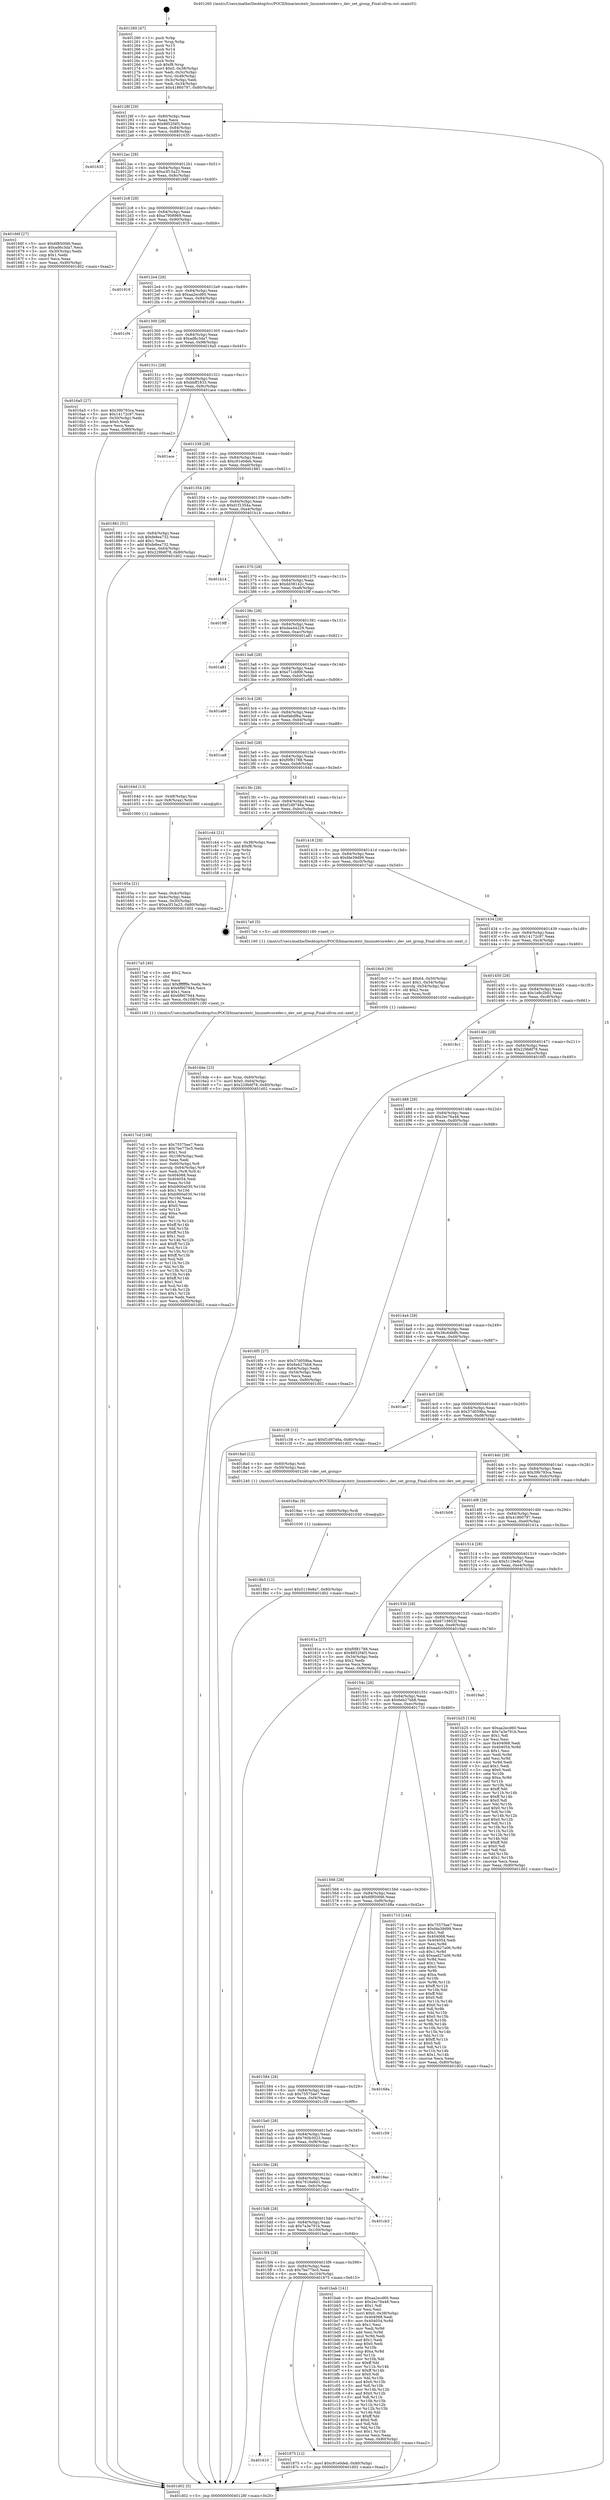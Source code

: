 digraph "0x401260" {
  label = "0x401260 (/mnt/c/Users/mathe/Desktop/tcc/POCII/binaries/extr_linuxnetcoredev.c_dev_set_group_Final-ollvm.out::main(0))"
  labelloc = "t"
  node[shape=record]

  Entry [label="",width=0.3,height=0.3,shape=circle,fillcolor=black,style=filled]
  "0x40128f" [label="{
     0x40128f [29]\l
     | [instrs]\l
     &nbsp;&nbsp;0x40128f \<+3\>: mov -0x80(%rbp),%eax\l
     &nbsp;&nbsp;0x401292 \<+2\>: mov %eax,%ecx\l
     &nbsp;&nbsp;0x401294 \<+6\>: sub $0x8852f4f3,%ecx\l
     &nbsp;&nbsp;0x40129a \<+6\>: mov %eax,-0x84(%rbp)\l
     &nbsp;&nbsp;0x4012a0 \<+6\>: mov %ecx,-0x88(%rbp)\l
     &nbsp;&nbsp;0x4012a6 \<+6\>: je 0000000000401635 \<main+0x3d5\>\l
  }"]
  "0x401635" [label="{
     0x401635\l
  }", style=dashed]
  "0x4012ac" [label="{
     0x4012ac [28]\l
     | [instrs]\l
     &nbsp;&nbsp;0x4012ac \<+5\>: jmp 00000000004012b1 \<main+0x51\>\l
     &nbsp;&nbsp;0x4012b1 \<+6\>: mov -0x84(%rbp),%eax\l
     &nbsp;&nbsp;0x4012b7 \<+5\>: sub $0xa3f15a23,%eax\l
     &nbsp;&nbsp;0x4012bc \<+6\>: mov %eax,-0x8c(%rbp)\l
     &nbsp;&nbsp;0x4012c2 \<+6\>: je 000000000040166f \<main+0x40f\>\l
  }"]
  Exit [label="",width=0.3,height=0.3,shape=circle,fillcolor=black,style=filled,peripheries=2]
  "0x40166f" [label="{
     0x40166f [27]\l
     | [instrs]\l
     &nbsp;&nbsp;0x40166f \<+5\>: mov $0x6f850f46,%eax\l
     &nbsp;&nbsp;0x401674 \<+5\>: mov $0xad6c3da7,%ecx\l
     &nbsp;&nbsp;0x401679 \<+3\>: mov -0x30(%rbp),%edx\l
     &nbsp;&nbsp;0x40167c \<+3\>: cmp $0x1,%edx\l
     &nbsp;&nbsp;0x40167f \<+3\>: cmovl %ecx,%eax\l
     &nbsp;&nbsp;0x401682 \<+3\>: mov %eax,-0x80(%rbp)\l
     &nbsp;&nbsp;0x401685 \<+5\>: jmp 0000000000401d02 \<main+0xaa2\>\l
  }"]
  "0x4012c8" [label="{
     0x4012c8 [28]\l
     | [instrs]\l
     &nbsp;&nbsp;0x4012c8 \<+5\>: jmp 00000000004012cd \<main+0x6d\>\l
     &nbsp;&nbsp;0x4012cd \<+6\>: mov -0x84(%rbp),%eax\l
     &nbsp;&nbsp;0x4012d3 \<+5\>: sub $0xa7908969,%eax\l
     &nbsp;&nbsp;0x4012d8 \<+6\>: mov %eax,-0x90(%rbp)\l
     &nbsp;&nbsp;0x4012de \<+6\>: je 0000000000401919 \<main+0x6b9\>\l
  }"]
  "0x4018b5" [label="{
     0x4018b5 [12]\l
     | [instrs]\l
     &nbsp;&nbsp;0x4018b5 \<+7\>: movl $0x5119e8a7,-0x80(%rbp)\l
     &nbsp;&nbsp;0x4018bc \<+5\>: jmp 0000000000401d02 \<main+0xaa2\>\l
  }"]
  "0x401919" [label="{
     0x401919\l
  }", style=dashed]
  "0x4012e4" [label="{
     0x4012e4 [28]\l
     | [instrs]\l
     &nbsp;&nbsp;0x4012e4 \<+5\>: jmp 00000000004012e9 \<main+0x89\>\l
     &nbsp;&nbsp;0x4012e9 \<+6\>: mov -0x84(%rbp),%eax\l
     &nbsp;&nbsp;0x4012ef \<+5\>: sub $0xaa2ecd60,%eax\l
     &nbsp;&nbsp;0x4012f4 \<+6\>: mov %eax,-0x94(%rbp)\l
     &nbsp;&nbsp;0x4012fa \<+6\>: je 0000000000401cf4 \<main+0xa94\>\l
  }"]
  "0x4018ac" [label="{
     0x4018ac [9]\l
     | [instrs]\l
     &nbsp;&nbsp;0x4018ac \<+4\>: mov -0x60(%rbp),%rdi\l
     &nbsp;&nbsp;0x4018b0 \<+5\>: call 0000000000401030 \<free@plt\>\l
     | [calls]\l
     &nbsp;&nbsp;0x401030 \{1\} (unknown)\l
  }"]
  "0x401cf4" [label="{
     0x401cf4\l
  }", style=dashed]
  "0x401300" [label="{
     0x401300 [28]\l
     | [instrs]\l
     &nbsp;&nbsp;0x401300 \<+5\>: jmp 0000000000401305 \<main+0xa5\>\l
     &nbsp;&nbsp;0x401305 \<+6\>: mov -0x84(%rbp),%eax\l
     &nbsp;&nbsp;0x40130b \<+5\>: sub $0xad6c3da7,%eax\l
     &nbsp;&nbsp;0x401310 \<+6\>: mov %eax,-0x98(%rbp)\l
     &nbsp;&nbsp;0x401316 \<+6\>: je 00000000004016a5 \<main+0x445\>\l
  }"]
  "0x401610" [label="{
     0x401610\l
  }", style=dashed]
  "0x4016a5" [label="{
     0x4016a5 [27]\l
     | [instrs]\l
     &nbsp;&nbsp;0x4016a5 \<+5\>: mov $0x39b793ca,%eax\l
     &nbsp;&nbsp;0x4016aa \<+5\>: mov $0x14172c97,%ecx\l
     &nbsp;&nbsp;0x4016af \<+3\>: mov -0x30(%rbp),%edx\l
     &nbsp;&nbsp;0x4016b2 \<+3\>: cmp $0x0,%edx\l
     &nbsp;&nbsp;0x4016b5 \<+3\>: cmove %ecx,%eax\l
     &nbsp;&nbsp;0x4016b8 \<+3\>: mov %eax,-0x80(%rbp)\l
     &nbsp;&nbsp;0x4016bb \<+5\>: jmp 0000000000401d02 \<main+0xaa2\>\l
  }"]
  "0x40131c" [label="{
     0x40131c [28]\l
     | [instrs]\l
     &nbsp;&nbsp;0x40131c \<+5\>: jmp 0000000000401321 \<main+0xc1\>\l
     &nbsp;&nbsp;0x401321 \<+6\>: mov -0x84(%rbp),%eax\l
     &nbsp;&nbsp;0x401327 \<+5\>: sub $0xbbff1833,%eax\l
     &nbsp;&nbsp;0x40132c \<+6\>: mov %eax,-0x9c(%rbp)\l
     &nbsp;&nbsp;0x401332 \<+6\>: je 0000000000401ace \<main+0x86e\>\l
  }"]
  "0x401875" [label="{
     0x401875 [12]\l
     | [instrs]\l
     &nbsp;&nbsp;0x401875 \<+7\>: movl $0xc91e0deb,-0x80(%rbp)\l
     &nbsp;&nbsp;0x40187c \<+5\>: jmp 0000000000401d02 \<main+0xaa2\>\l
  }"]
  "0x401ace" [label="{
     0x401ace\l
  }", style=dashed]
  "0x401338" [label="{
     0x401338 [28]\l
     | [instrs]\l
     &nbsp;&nbsp;0x401338 \<+5\>: jmp 000000000040133d \<main+0xdd\>\l
     &nbsp;&nbsp;0x40133d \<+6\>: mov -0x84(%rbp),%eax\l
     &nbsp;&nbsp;0x401343 \<+5\>: sub $0xc91e0deb,%eax\l
     &nbsp;&nbsp;0x401348 \<+6\>: mov %eax,-0xa0(%rbp)\l
     &nbsp;&nbsp;0x40134e \<+6\>: je 0000000000401881 \<main+0x621\>\l
  }"]
  "0x4015f4" [label="{
     0x4015f4 [28]\l
     | [instrs]\l
     &nbsp;&nbsp;0x4015f4 \<+5\>: jmp 00000000004015f9 \<main+0x399\>\l
     &nbsp;&nbsp;0x4015f9 \<+6\>: mov -0x84(%rbp),%eax\l
     &nbsp;&nbsp;0x4015ff \<+5\>: sub $0x7be77bc5,%eax\l
     &nbsp;&nbsp;0x401604 \<+6\>: mov %eax,-0x104(%rbp)\l
     &nbsp;&nbsp;0x40160a \<+6\>: je 0000000000401875 \<main+0x615\>\l
  }"]
  "0x401881" [label="{
     0x401881 [31]\l
     | [instrs]\l
     &nbsp;&nbsp;0x401881 \<+3\>: mov -0x64(%rbp),%eax\l
     &nbsp;&nbsp;0x401884 \<+5\>: sub $0xfe8ea732,%eax\l
     &nbsp;&nbsp;0x401889 \<+3\>: add $0x1,%eax\l
     &nbsp;&nbsp;0x40188c \<+5\>: add $0xfe8ea732,%eax\l
     &nbsp;&nbsp;0x401891 \<+3\>: mov %eax,-0x64(%rbp)\l
     &nbsp;&nbsp;0x401894 \<+7\>: movl $0x229b6f78,-0x80(%rbp)\l
     &nbsp;&nbsp;0x40189b \<+5\>: jmp 0000000000401d02 \<main+0xaa2\>\l
  }"]
  "0x401354" [label="{
     0x401354 [28]\l
     | [instrs]\l
     &nbsp;&nbsp;0x401354 \<+5\>: jmp 0000000000401359 \<main+0xf9\>\l
     &nbsp;&nbsp;0x401359 \<+6\>: mov -0x84(%rbp),%eax\l
     &nbsp;&nbsp;0x40135f \<+5\>: sub $0xd1f1354a,%eax\l
     &nbsp;&nbsp;0x401364 \<+6\>: mov %eax,-0xa4(%rbp)\l
     &nbsp;&nbsp;0x40136a \<+6\>: je 0000000000401b14 \<main+0x8b4\>\l
  }"]
  "0x401bab" [label="{
     0x401bab [141]\l
     | [instrs]\l
     &nbsp;&nbsp;0x401bab \<+5\>: mov $0xaa2ecd60,%eax\l
     &nbsp;&nbsp;0x401bb0 \<+5\>: mov $0x2ec76a48,%ecx\l
     &nbsp;&nbsp;0x401bb5 \<+2\>: mov $0x1,%dl\l
     &nbsp;&nbsp;0x401bb7 \<+2\>: xor %esi,%esi\l
     &nbsp;&nbsp;0x401bb9 \<+7\>: movl $0x0,-0x38(%rbp)\l
     &nbsp;&nbsp;0x401bc0 \<+7\>: mov 0x404068,%edi\l
     &nbsp;&nbsp;0x401bc7 \<+8\>: mov 0x404054,%r8d\l
     &nbsp;&nbsp;0x401bcf \<+3\>: sub $0x1,%esi\l
     &nbsp;&nbsp;0x401bd2 \<+3\>: mov %edi,%r9d\l
     &nbsp;&nbsp;0x401bd5 \<+3\>: add %esi,%r9d\l
     &nbsp;&nbsp;0x401bd8 \<+4\>: imul %r9d,%edi\l
     &nbsp;&nbsp;0x401bdc \<+3\>: and $0x1,%edi\l
     &nbsp;&nbsp;0x401bdf \<+3\>: cmp $0x0,%edi\l
     &nbsp;&nbsp;0x401be2 \<+4\>: sete %r10b\l
     &nbsp;&nbsp;0x401be6 \<+4\>: cmp $0xa,%r8d\l
     &nbsp;&nbsp;0x401bea \<+4\>: setl %r11b\l
     &nbsp;&nbsp;0x401bee \<+3\>: mov %r10b,%bl\l
     &nbsp;&nbsp;0x401bf1 \<+3\>: xor $0xff,%bl\l
     &nbsp;&nbsp;0x401bf4 \<+3\>: mov %r11b,%r14b\l
     &nbsp;&nbsp;0x401bf7 \<+4\>: xor $0xff,%r14b\l
     &nbsp;&nbsp;0x401bfb \<+3\>: xor $0x0,%dl\l
     &nbsp;&nbsp;0x401bfe \<+3\>: mov %bl,%r15b\l
     &nbsp;&nbsp;0x401c01 \<+4\>: and $0x0,%r15b\l
     &nbsp;&nbsp;0x401c05 \<+3\>: and %dl,%r10b\l
     &nbsp;&nbsp;0x401c08 \<+3\>: mov %r14b,%r12b\l
     &nbsp;&nbsp;0x401c0b \<+4\>: and $0x0,%r12b\l
     &nbsp;&nbsp;0x401c0f \<+3\>: and %dl,%r11b\l
     &nbsp;&nbsp;0x401c12 \<+3\>: or %r10b,%r15b\l
     &nbsp;&nbsp;0x401c15 \<+3\>: or %r11b,%r12b\l
     &nbsp;&nbsp;0x401c18 \<+3\>: xor %r12b,%r15b\l
     &nbsp;&nbsp;0x401c1b \<+3\>: or %r14b,%bl\l
     &nbsp;&nbsp;0x401c1e \<+3\>: xor $0xff,%bl\l
     &nbsp;&nbsp;0x401c21 \<+3\>: or $0x0,%dl\l
     &nbsp;&nbsp;0x401c24 \<+2\>: and %dl,%bl\l
     &nbsp;&nbsp;0x401c26 \<+3\>: or %bl,%r15b\l
     &nbsp;&nbsp;0x401c29 \<+4\>: test $0x1,%r15b\l
     &nbsp;&nbsp;0x401c2d \<+3\>: cmovne %ecx,%eax\l
     &nbsp;&nbsp;0x401c30 \<+3\>: mov %eax,-0x80(%rbp)\l
     &nbsp;&nbsp;0x401c33 \<+5\>: jmp 0000000000401d02 \<main+0xaa2\>\l
  }"]
  "0x401b14" [label="{
     0x401b14\l
  }", style=dashed]
  "0x401370" [label="{
     0x401370 [28]\l
     | [instrs]\l
     &nbsp;&nbsp;0x401370 \<+5\>: jmp 0000000000401375 \<main+0x115\>\l
     &nbsp;&nbsp;0x401375 \<+6\>: mov -0x84(%rbp),%eax\l
     &nbsp;&nbsp;0x40137b \<+5\>: sub $0xdd38142c,%eax\l
     &nbsp;&nbsp;0x401380 \<+6\>: mov %eax,-0xa8(%rbp)\l
     &nbsp;&nbsp;0x401386 \<+6\>: je 00000000004019ff \<main+0x79f\>\l
  }"]
  "0x4015d8" [label="{
     0x4015d8 [28]\l
     | [instrs]\l
     &nbsp;&nbsp;0x4015d8 \<+5\>: jmp 00000000004015dd \<main+0x37d\>\l
     &nbsp;&nbsp;0x4015dd \<+6\>: mov -0x84(%rbp),%eax\l
     &nbsp;&nbsp;0x4015e3 \<+5\>: sub $0x7a3e791b,%eax\l
     &nbsp;&nbsp;0x4015e8 \<+6\>: mov %eax,-0x100(%rbp)\l
     &nbsp;&nbsp;0x4015ee \<+6\>: je 0000000000401bab \<main+0x94b\>\l
  }"]
  "0x4019ff" [label="{
     0x4019ff\l
  }", style=dashed]
  "0x40138c" [label="{
     0x40138c [28]\l
     | [instrs]\l
     &nbsp;&nbsp;0x40138c \<+5\>: jmp 0000000000401391 \<main+0x131\>\l
     &nbsp;&nbsp;0x401391 \<+6\>: mov -0x84(%rbp),%eax\l
     &nbsp;&nbsp;0x401397 \<+5\>: sub $0xdea44229,%eax\l
     &nbsp;&nbsp;0x40139c \<+6\>: mov %eax,-0xac(%rbp)\l
     &nbsp;&nbsp;0x4013a2 \<+6\>: je 0000000000401a81 \<main+0x821\>\l
  }"]
  "0x401cb3" [label="{
     0x401cb3\l
  }", style=dashed]
  "0x401a81" [label="{
     0x401a81\l
  }", style=dashed]
  "0x4013a8" [label="{
     0x4013a8 [28]\l
     | [instrs]\l
     &nbsp;&nbsp;0x4013a8 \<+5\>: jmp 00000000004013ad \<main+0x14d\>\l
     &nbsp;&nbsp;0x4013ad \<+6\>: mov -0x84(%rbp),%eax\l
     &nbsp;&nbsp;0x4013b3 \<+5\>: sub $0xe71cbf06,%eax\l
     &nbsp;&nbsp;0x4013b8 \<+6\>: mov %eax,-0xb0(%rbp)\l
     &nbsp;&nbsp;0x4013be \<+6\>: je 0000000000401a66 \<main+0x806\>\l
  }"]
  "0x4015bc" [label="{
     0x4015bc [28]\l
     | [instrs]\l
     &nbsp;&nbsp;0x4015bc \<+5\>: jmp 00000000004015c1 \<main+0x361\>\l
     &nbsp;&nbsp;0x4015c1 \<+6\>: mov -0x84(%rbp),%eax\l
     &nbsp;&nbsp;0x4015c7 \<+5\>: sub $0x7616e6d1,%eax\l
     &nbsp;&nbsp;0x4015cc \<+6\>: mov %eax,-0xfc(%rbp)\l
     &nbsp;&nbsp;0x4015d2 \<+6\>: je 0000000000401cb3 \<main+0xa53\>\l
  }"]
  "0x401a66" [label="{
     0x401a66\l
  }", style=dashed]
  "0x4013c4" [label="{
     0x4013c4 [28]\l
     | [instrs]\l
     &nbsp;&nbsp;0x4013c4 \<+5\>: jmp 00000000004013c9 \<main+0x169\>\l
     &nbsp;&nbsp;0x4013c9 \<+6\>: mov -0x84(%rbp),%eax\l
     &nbsp;&nbsp;0x4013cf \<+5\>: sub $0xefabdf6a,%eax\l
     &nbsp;&nbsp;0x4013d4 \<+6\>: mov %eax,-0xb4(%rbp)\l
     &nbsp;&nbsp;0x4013da \<+6\>: je 0000000000401ce8 \<main+0xa88\>\l
  }"]
  "0x4019ac" [label="{
     0x4019ac\l
  }", style=dashed]
  "0x401ce8" [label="{
     0x401ce8\l
  }", style=dashed]
  "0x4013e0" [label="{
     0x4013e0 [28]\l
     | [instrs]\l
     &nbsp;&nbsp;0x4013e0 \<+5\>: jmp 00000000004013e5 \<main+0x185\>\l
     &nbsp;&nbsp;0x4013e5 \<+6\>: mov -0x84(%rbp),%eax\l
     &nbsp;&nbsp;0x4013eb \<+5\>: sub $0xf0f81788,%eax\l
     &nbsp;&nbsp;0x4013f0 \<+6\>: mov %eax,-0xb8(%rbp)\l
     &nbsp;&nbsp;0x4013f6 \<+6\>: je 000000000040164d \<main+0x3ed\>\l
  }"]
  "0x4015a0" [label="{
     0x4015a0 [28]\l
     | [instrs]\l
     &nbsp;&nbsp;0x4015a0 \<+5\>: jmp 00000000004015a5 \<main+0x345\>\l
     &nbsp;&nbsp;0x4015a5 \<+6\>: mov -0x84(%rbp),%eax\l
     &nbsp;&nbsp;0x4015ab \<+5\>: sub $0x760b3023,%eax\l
     &nbsp;&nbsp;0x4015b0 \<+6\>: mov %eax,-0xf8(%rbp)\l
     &nbsp;&nbsp;0x4015b6 \<+6\>: je 00000000004019ac \<main+0x74c\>\l
  }"]
  "0x40164d" [label="{
     0x40164d [13]\l
     | [instrs]\l
     &nbsp;&nbsp;0x40164d \<+4\>: mov -0x48(%rbp),%rax\l
     &nbsp;&nbsp;0x401651 \<+4\>: mov 0x8(%rax),%rdi\l
     &nbsp;&nbsp;0x401655 \<+5\>: call 0000000000401060 \<atoi@plt\>\l
     | [calls]\l
     &nbsp;&nbsp;0x401060 \{1\} (unknown)\l
  }"]
  "0x4013fc" [label="{
     0x4013fc [28]\l
     | [instrs]\l
     &nbsp;&nbsp;0x4013fc \<+5\>: jmp 0000000000401401 \<main+0x1a1\>\l
     &nbsp;&nbsp;0x401401 \<+6\>: mov -0x84(%rbp),%eax\l
     &nbsp;&nbsp;0x401407 \<+5\>: sub $0xf1d9746a,%eax\l
     &nbsp;&nbsp;0x40140c \<+6\>: mov %eax,-0xbc(%rbp)\l
     &nbsp;&nbsp;0x401412 \<+6\>: je 0000000000401c44 \<main+0x9e4\>\l
  }"]
  "0x401c59" [label="{
     0x401c59\l
  }", style=dashed]
  "0x401c44" [label="{
     0x401c44 [21]\l
     | [instrs]\l
     &nbsp;&nbsp;0x401c44 \<+3\>: mov -0x38(%rbp),%eax\l
     &nbsp;&nbsp;0x401c47 \<+7\>: add $0xf8,%rsp\l
     &nbsp;&nbsp;0x401c4e \<+1\>: pop %rbx\l
     &nbsp;&nbsp;0x401c4f \<+2\>: pop %r12\l
     &nbsp;&nbsp;0x401c51 \<+2\>: pop %r13\l
     &nbsp;&nbsp;0x401c53 \<+2\>: pop %r14\l
     &nbsp;&nbsp;0x401c55 \<+2\>: pop %r15\l
     &nbsp;&nbsp;0x401c57 \<+1\>: pop %rbp\l
     &nbsp;&nbsp;0x401c58 \<+1\>: ret\l
  }"]
  "0x401418" [label="{
     0x401418 [28]\l
     | [instrs]\l
     &nbsp;&nbsp;0x401418 \<+5\>: jmp 000000000040141d \<main+0x1bd\>\l
     &nbsp;&nbsp;0x40141d \<+6\>: mov -0x84(%rbp),%eax\l
     &nbsp;&nbsp;0x401423 \<+5\>: sub $0xfde39d99,%eax\l
     &nbsp;&nbsp;0x401428 \<+6\>: mov %eax,-0xc0(%rbp)\l
     &nbsp;&nbsp;0x40142e \<+6\>: je 00000000004017a0 \<main+0x540\>\l
  }"]
  "0x401584" [label="{
     0x401584 [28]\l
     | [instrs]\l
     &nbsp;&nbsp;0x401584 \<+5\>: jmp 0000000000401589 \<main+0x329\>\l
     &nbsp;&nbsp;0x401589 \<+6\>: mov -0x84(%rbp),%eax\l
     &nbsp;&nbsp;0x40158f \<+5\>: sub $0x75575ee7,%eax\l
     &nbsp;&nbsp;0x401594 \<+6\>: mov %eax,-0xf4(%rbp)\l
     &nbsp;&nbsp;0x40159a \<+6\>: je 0000000000401c59 \<main+0x9f9\>\l
  }"]
  "0x4017a0" [label="{
     0x4017a0 [5]\l
     | [instrs]\l
     &nbsp;&nbsp;0x4017a0 \<+5\>: call 0000000000401160 \<next_i\>\l
     | [calls]\l
     &nbsp;&nbsp;0x401160 \{1\} (/mnt/c/Users/mathe/Desktop/tcc/POCII/binaries/extr_linuxnetcoredev.c_dev_set_group_Final-ollvm.out::next_i)\l
  }"]
  "0x401434" [label="{
     0x401434 [28]\l
     | [instrs]\l
     &nbsp;&nbsp;0x401434 \<+5\>: jmp 0000000000401439 \<main+0x1d9\>\l
     &nbsp;&nbsp;0x401439 \<+6\>: mov -0x84(%rbp),%eax\l
     &nbsp;&nbsp;0x40143f \<+5\>: sub $0x14172c97,%eax\l
     &nbsp;&nbsp;0x401444 \<+6\>: mov %eax,-0xc4(%rbp)\l
     &nbsp;&nbsp;0x40144a \<+6\>: je 00000000004016c0 \<main+0x460\>\l
  }"]
  "0x40168a" [label="{
     0x40168a\l
  }", style=dashed]
  "0x4016c0" [label="{
     0x4016c0 [30]\l
     | [instrs]\l
     &nbsp;&nbsp;0x4016c0 \<+7\>: movl $0x64,-0x50(%rbp)\l
     &nbsp;&nbsp;0x4016c7 \<+7\>: movl $0x1,-0x54(%rbp)\l
     &nbsp;&nbsp;0x4016ce \<+4\>: movslq -0x54(%rbp),%rax\l
     &nbsp;&nbsp;0x4016d2 \<+4\>: shl $0x2,%rax\l
     &nbsp;&nbsp;0x4016d6 \<+3\>: mov %rax,%rdi\l
     &nbsp;&nbsp;0x4016d9 \<+5\>: call 0000000000401050 \<malloc@plt\>\l
     | [calls]\l
     &nbsp;&nbsp;0x401050 \{1\} (unknown)\l
  }"]
  "0x401450" [label="{
     0x401450 [28]\l
     | [instrs]\l
     &nbsp;&nbsp;0x401450 \<+5\>: jmp 0000000000401455 \<main+0x1f5\>\l
     &nbsp;&nbsp;0x401455 \<+6\>: mov -0x84(%rbp),%eax\l
     &nbsp;&nbsp;0x40145b \<+5\>: sub $0x1e8c2b01,%eax\l
     &nbsp;&nbsp;0x401460 \<+6\>: mov %eax,-0xc8(%rbp)\l
     &nbsp;&nbsp;0x401466 \<+6\>: je 00000000004018c1 \<main+0x661\>\l
  }"]
  "0x4017cd" [label="{
     0x4017cd [168]\l
     | [instrs]\l
     &nbsp;&nbsp;0x4017cd \<+5\>: mov $0x75575ee7,%ecx\l
     &nbsp;&nbsp;0x4017d2 \<+5\>: mov $0x7be77bc5,%edx\l
     &nbsp;&nbsp;0x4017d7 \<+3\>: mov $0x1,%sil\l
     &nbsp;&nbsp;0x4017da \<+6\>: mov -0x108(%rbp),%edi\l
     &nbsp;&nbsp;0x4017e0 \<+3\>: imul %eax,%edi\l
     &nbsp;&nbsp;0x4017e3 \<+4\>: mov -0x60(%rbp),%r8\l
     &nbsp;&nbsp;0x4017e7 \<+4\>: movslq -0x64(%rbp),%r9\l
     &nbsp;&nbsp;0x4017eb \<+4\>: mov %edi,(%r8,%r9,4)\l
     &nbsp;&nbsp;0x4017ef \<+7\>: mov 0x404068,%eax\l
     &nbsp;&nbsp;0x4017f6 \<+7\>: mov 0x404054,%edi\l
     &nbsp;&nbsp;0x4017fd \<+3\>: mov %eax,%r10d\l
     &nbsp;&nbsp;0x401800 \<+7\>: add $0xb900a030,%r10d\l
     &nbsp;&nbsp;0x401807 \<+4\>: sub $0x1,%r10d\l
     &nbsp;&nbsp;0x40180b \<+7\>: sub $0xb900a030,%r10d\l
     &nbsp;&nbsp;0x401812 \<+4\>: imul %r10d,%eax\l
     &nbsp;&nbsp;0x401816 \<+3\>: and $0x1,%eax\l
     &nbsp;&nbsp;0x401819 \<+3\>: cmp $0x0,%eax\l
     &nbsp;&nbsp;0x40181c \<+4\>: sete %r11b\l
     &nbsp;&nbsp;0x401820 \<+3\>: cmp $0xa,%edi\l
     &nbsp;&nbsp;0x401823 \<+3\>: setl %bl\l
     &nbsp;&nbsp;0x401826 \<+3\>: mov %r11b,%r14b\l
     &nbsp;&nbsp;0x401829 \<+4\>: xor $0xff,%r14b\l
     &nbsp;&nbsp;0x40182d \<+3\>: mov %bl,%r15b\l
     &nbsp;&nbsp;0x401830 \<+4\>: xor $0xff,%r15b\l
     &nbsp;&nbsp;0x401834 \<+4\>: xor $0x1,%sil\l
     &nbsp;&nbsp;0x401838 \<+3\>: mov %r14b,%r12b\l
     &nbsp;&nbsp;0x40183b \<+4\>: and $0xff,%r12b\l
     &nbsp;&nbsp;0x40183f \<+3\>: and %sil,%r11b\l
     &nbsp;&nbsp;0x401842 \<+3\>: mov %r15b,%r13b\l
     &nbsp;&nbsp;0x401845 \<+4\>: and $0xff,%r13b\l
     &nbsp;&nbsp;0x401849 \<+3\>: and %sil,%bl\l
     &nbsp;&nbsp;0x40184c \<+3\>: or %r11b,%r12b\l
     &nbsp;&nbsp;0x40184f \<+3\>: or %bl,%r13b\l
     &nbsp;&nbsp;0x401852 \<+3\>: xor %r13b,%r12b\l
     &nbsp;&nbsp;0x401855 \<+3\>: or %r15b,%r14b\l
     &nbsp;&nbsp;0x401858 \<+4\>: xor $0xff,%r14b\l
     &nbsp;&nbsp;0x40185c \<+4\>: or $0x1,%sil\l
     &nbsp;&nbsp;0x401860 \<+3\>: and %sil,%r14b\l
     &nbsp;&nbsp;0x401863 \<+3\>: or %r14b,%r12b\l
     &nbsp;&nbsp;0x401866 \<+4\>: test $0x1,%r12b\l
     &nbsp;&nbsp;0x40186a \<+3\>: cmovne %edx,%ecx\l
     &nbsp;&nbsp;0x40186d \<+3\>: mov %ecx,-0x80(%rbp)\l
     &nbsp;&nbsp;0x401870 \<+5\>: jmp 0000000000401d02 \<main+0xaa2\>\l
  }"]
  "0x4018c1" [label="{
     0x4018c1\l
  }", style=dashed]
  "0x40146c" [label="{
     0x40146c [28]\l
     | [instrs]\l
     &nbsp;&nbsp;0x40146c \<+5\>: jmp 0000000000401471 \<main+0x211\>\l
     &nbsp;&nbsp;0x401471 \<+6\>: mov -0x84(%rbp),%eax\l
     &nbsp;&nbsp;0x401477 \<+5\>: sub $0x229b6f78,%eax\l
     &nbsp;&nbsp;0x40147c \<+6\>: mov %eax,-0xcc(%rbp)\l
     &nbsp;&nbsp;0x401482 \<+6\>: je 00000000004016f5 \<main+0x495\>\l
  }"]
  "0x4017a5" [label="{
     0x4017a5 [40]\l
     | [instrs]\l
     &nbsp;&nbsp;0x4017a5 \<+5\>: mov $0x2,%ecx\l
     &nbsp;&nbsp;0x4017aa \<+1\>: cltd\l
     &nbsp;&nbsp;0x4017ab \<+2\>: idiv %ecx\l
     &nbsp;&nbsp;0x4017ad \<+6\>: imul $0xfffffffe,%edx,%ecx\l
     &nbsp;&nbsp;0x4017b3 \<+6\>: sub $0x6f907944,%ecx\l
     &nbsp;&nbsp;0x4017b9 \<+3\>: add $0x1,%ecx\l
     &nbsp;&nbsp;0x4017bc \<+6\>: add $0x6f907944,%ecx\l
     &nbsp;&nbsp;0x4017c2 \<+6\>: mov %ecx,-0x108(%rbp)\l
     &nbsp;&nbsp;0x4017c8 \<+5\>: call 0000000000401160 \<next_i\>\l
     | [calls]\l
     &nbsp;&nbsp;0x401160 \{1\} (/mnt/c/Users/mathe/Desktop/tcc/POCII/binaries/extr_linuxnetcoredev.c_dev_set_group_Final-ollvm.out::next_i)\l
  }"]
  "0x4016f5" [label="{
     0x4016f5 [27]\l
     | [instrs]\l
     &nbsp;&nbsp;0x4016f5 \<+5\>: mov $0x37d059ba,%eax\l
     &nbsp;&nbsp;0x4016fa \<+5\>: mov $0x6eb27bb8,%ecx\l
     &nbsp;&nbsp;0x4016ff \<+3\>: mov -0x64(%rbp),%edx\l
     &nbsp;&nbsp;0x401702 \<+3\>: cmp -0x54(%rbp),%edx\l
     &nbsp;&nbsp;0x401705 \<+3\>: cmovl %ecx,%eax\l
     &nbsp;&nbsp;0x401708 \<+3\>: mov %eax,-0x80(%rbp)\l
     &nbsp;&nbsp;0x40170b \<+5\>: jmp 0000000000401d02 \<main+0xaa2\>\l
  }"]
  "0x401488" [label="{
     0x401488 [28]\l
     | [instrs]\l
     &nbsp;&nbsp;0x401488 \<+5\>: jmp 000000000040148d \<main+0x22d\>\l
     &nbsp;&nbsp;0x40148d \<+6\>: mov -0x84(%rbp),%eax\l
     &nbsp;&nbsp;0x401493 \<+5\>: sub $0x2ec76a48,%eax\l
     &nbsp;&nbsp;0x401498 \<+6\>: mov %eax,-0xd0(%rbp)\l
     &nbsp;&nbsp;0x40149e \<+6\>: je 0000000000401c38 \<main+0x9d8\>\l
  }"]
  "0x401568" [label="{
     0x401568 [28]\l
     | [instrs]\l
     &nbsp;&nbsp;0x401568 \<+5\>: jmp 000000000040156d \<main+0x30d\>\l
     &nbsp;&nbsp;0x40156d \<+6\>: mov -0x84(%rbp),%eax\l
     &nbsp;&nbsp;0x401573 \<+5\>: sub $0x6f850f46,%eax\l
     &nbsp;&nbsp;0x401578 \<+6\>: mov %eax,-0xf0(%rbp)\l
     &nbsp;&nbsp;0x40157e \<+6\>: je 000000000040168a \<main+0x42a\>\l
  }"]
  "0x401c38" [label="{
     0x401c38 [12]\l
     | [instrs]\l
     &nbsp;&nbsp;0x401c38 \<+7\>: movl $0xf1d9746a,-0x80(%rbp)\l
     &nbsp;&nbsp;0x401c3f \<+5\>: jmp 0000000000401d02 \<main+0xaa2\>\l
  }"]
  "0x4014a4" [label="{
     0x4014a4 [28]\l
     | [instrs]\l
     &nbsp;&nbsp;0x4014a4 \<+5\>: jmp 00000000004014a9 \<main+0x249\>\l
     &nbsp;&nbsp;0x4014a9 \<+6\>: mov -0x84(%rbp),%eax\l
     &nbsp;&nbsp;0x4014af \<+5\>: sub $0x36c6db8b,%eax\l
     &nbsp;&nbsp;0x4014b4 \<+6\>: mov %eax,-0xd4(%rbp)\l
     &nbsp;&nbsp;0x4014ba \<+6\>: je 0000000000401ae7 \<main+0x887\>\l
  }"]
  "0x401710" [label="{
     0x401710 [144]\l
     | [instrs]\l
     &nbsp;&nbsp;0x401710 \<+5\>: mov $0x75575ee7,%eax\l
     &nbsp;&nbsp;0x401715 \<+5\>: mov $0xfde39d99,%ecx\l
     &nbsp;&nbsp;0x40171a \<+2\>: mov $0x1,%dl\l
     &nbsp;&nbsp;0x40171c \<+7\>: mov 0x404068,%esi\l
     &nbsp;&nbsp;0x401723 \<+7\>: mov 0x404054,%edi\l
     &nbsp;&nbsp;0x40172a \<+3\>: mov %esi,%r8d\l
     &nbsp;&nbsp;0x40172d \<+7\>: add $0xaad27a06,%r8d\l
     &nbsp;&nbsp;0x401734 \<+4\>: sub $0x1,%r8d\l
     &nbsp;&nbsp;0x401738 \<+7\>: sub $0xaad27a06,%r8d\l
     &nbsp;&nbsp;0x40173f \<+4\>: imul %r8d,%esi\l
     &nbsp;&nbsp;0x401743 \<+3\>: and $0x1,%esi\l
     &nbsp;&nbsp;0x401746 \<+3\>: cmp $0x0,%esi\l
     &nbsp;&nbsp;0x401749 \<+4\>: sete %r9b\l
     &nbsp;&nbsp;0x40174d \<+3\>: cmp $0xa,%edi\l
     &nbsp;&nbsp;0x401750 \<+4\>: setl %r10b\l
     &nbsp;&nbsp;0x401754 \<+3\>: mov %r9b,%r11b\l
     &nbsp;&nbsp;0x401757 \<+4\>: xor $0xff,%r11b\l
     &nbsp;&nbsp;0x40175b \<+3\>: mov %r10b,%bl\l
     &nbsp;&nbsp;0x40175e \<+3\>: xor $0xff,%bl\l
     &nbsp;&nbsp;0x401761 \<+3\>: xor $0x0,%dl\l
     &nbsp;&nbsp;0x401764 \<+3\>: mov %r11b,%r14b\l
     &nbsp;&nbsp;0x401767 \<+4\>: and $0x0,%r14b\l
     &nbsp;&nbsp;0x40176b \<+3\>: and %dl,%r9b\l
     &nbsp;&nbsp;0x40176e \<+3\>: mov %bl,%r15b\l
     &nbsp;&nbsp;0x401771 \<+4\>: and $0x0,%r15b\l
     &nbsp;&nbsp;0x401775 \<+3\>: and %dl,%r10b\l
     &nbsp;&nbsp;0x401778 \<+3\>: or %r9b,%r14b\l
     &nbsp;&nbsp;0x40177b \<+3\>: or %r10b,%r15b\l
     &nbsp;&nbsp;0x40177e \<+3\>: xor %r15b,%r14b\l
     &nbsp;&nbsp;0x401781 \<+3\>: or %bl,%r11b\l
     &nbsp;&nbsp;0x401784 \<+4\>: xor $0xff,%r11b\l
     &nbsp;&nbsp;0x401788 \<+3\>: or $0x0,%dl\l
     &nbsp;&nbsp;0x40178b \<+3\>: and %dl,%r11b\l
     &nbsp;&nbsp;0x40178e \<+3\>: or %r11b,%r14b\l
     &nbsp;&nbsp;0x401791 \<+4\>: test $0x1,%r14b\l
     &nbsp;&nbsp;0x401795 \<+3\>: cmovne %ecx,%eax\l
     &nbsp;&nbsp;0x401798 \<+3\>: mov %eax,-0x80(%rbp)\l
     &nbsp;&nbsp;0x40179b \<+5\>: jmp 0000000000401d02 \<main+0xaa2\>\l
  }"]
  "0x401ae7" [label="{
     0x401ae7\l
  }", style=dashed]
  "0x4014c0" [label="{
     0x4014c0 [28]\l
     | [instrs]\l
     &nbsp;&nbsp;0x4014c0 \<+5\>: jmp 00000000004014c5 \<main+0x265\>\l
     &nbsp;&nbsp;0x4014c5 \<+6\>: mov -0x84(%rbp),%eax\l
     &nbsp;&nbsp;0x4014cb \<+5\>: sub $0x37d059ba,%eax\l
     &nbsp;&nbsp;0x4014d0 \<+6\>: mov %eax,-0xd8(%rbp)\l
     &nbsp;&nbsp;0x4014d6 \<+6\>: je 00000000004018a0 \<main+0x640\>\l
  }"]
  "0x40154c" [label="{
     0x40154c [28]\l
     | [instrs]\l
     &nbsp;&nbsp;0x40154c \<+5\>: jmp 0000000000401551 \<main+0x2f1\>\l
     &nbsp;&nbsp;0x401551 \<+6\>: mov -0x84(%rbp),%eax\l
     &nbsp;&nbsp;0x401557 \<+5\>: sub $0x6eb27bb8,%eax\l
     &nbsp;&nbsp;0x40155c \<+6\>: mov %eax,-0xec(%rbp)\l
     &nbsp;&nbsp;0x401562 \<+6\>: je 0000000000401710 \<main+0x4b0\>\l
  }"]
  "0x4018a0" [label="{
     0x4018a0 [12]\l
     | [instrs]\l
     &nbsp;&nbsp;0x4018a0 \<+4\>: mov -0x60(%rbp),%rdi\l
     &nbsp;&nbsp;0x4018a4 \<+3\>: mov -0x50(%rbp),%esi\l
     &nbsp;&nbsp;0x4018a7 \<+5\>: call 0000000000401240 \<dev_set_group\>\l
     | [calls]\l
     &nbsp;&nbsp;0x401240 \{1\} (/mnt/c/Users/mathe/Desktop/tcc/POCII/binaries/extr_linuxnetcoredev.c_dev_set_group_Final-ollvm.out::dev_set_group)\l
  }"]
  "0x4014dc" [label="{
     0x4014dc [28]\l
     | [instrs]\l
     &nbsp;&nbsp;0x4014dc \<+5\>: jmp 00000000004014e1 \<main+0x281\>\l
     &nbsp;&nbsp;0x4014e1 \<+6\>: mov -0x84(%rbp),%eax\l
     &nbsp;&nbsp;0x4014e7 \<+5\>: sub $0x39b793ca,%eax\l
     &nbsp;&nbsp;0x4014ec \<+6\>: mov %eax,-0xdc(%rbp)\l
     &nbsp;&nbsp;0x4014f2 \<+6\>: je 0000000000401b08 \<main+0x8a8\>\l
  }"]
  "0x4019a0" [label="{
     0x4019a0\l
  }", style=dashed]
  "0x401b08" [label="{
     0x401b08\l
  }", style=dashed]
  "0x4014f8" [label="{
     0x4014f8 [28]\l
     | [instrs]\l
     &nbsp;&nbsp;0x4014f8 \<+5\>: jmp 00000000004014fd \<main+0x29d\>\l
     &nbsp;&nbsp;0x4014fd \<+6\>: mov -0x84(%rbp),%eax\l
     &nbsp;&nbsp;0x401503 \<+5\>: sub $0x41860797,%eax\l
     &nbsp;&nbsp;0x401508 \<+6\>: mov %eax,-0xe0(%rbp)\l
     &nbsp;&nbsp;0x40150e \<+6\>: je 000000000040161a \<main+0x3ba\>\l
  }"]
  "0x401530" [label="{
     0x401530 [28]\l
     | [instrs]\l
     &nbsp;&nbsp;0x401530 \<+5\>: jmp 0000000000401535 \<main+0x2d5\>\l
     &nbsp;&nbsp;0x401535 \<+6\>: mov -0x84(%rbp),%eax\l
     &nbsp;&nbsp;0x40153b \<+5\>: sub $0x6719853f,%eax\l
     &nbsp;&nbsp;0x401540 \<+6\>: mov %eax,-0xe8(%rbp)\l
     &nbsp;&nbsp;0x401546 \<+6\>: je 00000000004019a0 \<main+0x740\>\l
  }"]
  "0x40161a" [label="{
     0x40161a [27]\l
     | [instrs]\l
     &nbsp;&nbsp;0x40161a \<+5\>: mov $0xf0f81788,%eax\l
     &nbsp;&nbsp;0x40161f \<+5\>: mov $0x8852f4f3,%ecx\l
     &nbsp;&nbsp;0x401624 \<+3\>: mov -0x34(%rbp),%edx\l
     &nbsp;&nbsp;0x401627 \<+3\>: cmp $0x2,%edx\l
     &nbsp;&nbsp;0x40162a \<+3\>: cmovne %ecx,%eax\l
     &nbsp;&nbsp;0x40162d \<+3\>: mov %eax,-0x80(%rbp)\l
     &nbsp;&nbsp;0x401630 \<+5\>: jmp 0000000000401d02 \<main+0xaa2\>\l
  }"]
  "0x401514" [label="{
     0x401514 [28]\l
     | [instrs]\l
     &nbsp;&nbsp;0x401514 \<+5\>: jmp 0000000000401519 \<main+0x2b9\>\l
     &nbsp;&nbsp;0x401519 \<+6\>: mov -0x84(%rbp),%eax\l
     &nbsp;&nbsp;0x40151f \<+5\>: sub $0x5119e8a7,%eax\l
     &nbsp;&nbsp;0x401524 \<+6\>: mov %eax,-0xe4(%rbp)\l
     &nbsp;&nbsp;0x40152a \<+6\>: je 0000000000401b25 \<main+0x8c5\>\l
  }"]
  "0x401d02" [label="{
     0x401d02 [5]\l
     | [instrs]\l
     &nbsp;&nbsp;0x401d02 \<+5\>: jmp 000000000040128f \<main+0x2f\>\l
  }"]
  "0x401260" [label="{
     0x401260 [47]\l
     | [instrs]\l
     &nbsp;&nbsp;0x401260 \<+1\>: push %rbp\l
     &nbsp;&nbsp;0x401261 \<+3\>: mov %rsp,%rbp\l
     &nbsp;&nbsp;0x401264 \<+2\>: push %r15\l
     &nbsp;&nbsp;0x401266 \<+2\>: push %r14\l
     &nbsp;&nbsp;0x401268 \<+2\>: push %r13\l
     &nbsp;&nbsp;0x40126a \<+2\>: push %r12\l
     &nbsp;&nbsp;0x40126c \<+1\>: push %rbx\l
     &nbsp;&nbsp;0x40126d \<+7\>: sub $0xf8,%rsp\l
     &nbsp;&nbsp;0x401274 \<+7\>: movl $0x0,-0x38(%rbp)\l
     &nbsp;&nbsp;0x40127b \<+3\>: mov %edi,-0x3c(%rbp)\l
     &nbsp;&nbsp;0x40127e \<+4\>: mov %rsi,-0x48(%rbp)\l
     &nbsp;&nbsp;0x401282 \<+3\>: mov -0x3c(%rbp),%edi\l
     &nbsp;&nbsp;0x401285 \<+3\>: mov %edi,-0x34(%rbp)\l
     &nbsp;&nbsp;0x401288 \<+7\>: movl $0x41860797,-0x80(%rbp)\l
  }"]
  "0x40165a" [label="{
     0x40165a [21]\l
     | [instrs]\l
     &nbsp;&nbsp;0x40165a \<+3\>: mov %eax,-0x4c(%rbp)\l
     &nbsp;&nbsp;0x40165d \<+3\>: mov -0x4c(%rbp),%eax\l
     &nbsp;&nbsp;0x401660 \<+3\>: mov %eax,-0x30(%rbp)\l
     &nbsp;&nbsp;0x401663 \<+7\>: movl $0xa3f15a23,-0x80(%rbp)\l
     &nbsp;&nbsp;0x40166a \<+5\>: jmp 0000000000401d02 \<main+0xaa2\>\l
  }"]
  "0x4016de" [label="{
     0x4016de [23]\l
     | [instrs]\l
     &nbsp;&nbsp;0x4016de \<+4\>: mov %rax,-0x60(%rbp)\l
     &nbsp;&nbsp;0x4016e2 \<+7\>: movl $0x0,-0x64(%rbp)\l
     &nbsp;&nbsp;0x4016e9 \<+7\>: movl $0x229b6f78,-0x80(%rbp)\l
     &nbsp;&nbsp;0x4016f0 \<+5\>: jmp 0000000000401d02 \<main+0xaa2\>\l
  }"]
  "0x401b25" [label="{
     0x401b25 [134]\l
     | [instrs]\l
     &nbsp;&nbsp;0x401b25 \<+5\>: mov $0xaa2ecd60,%eax\l
     &nbsp;&nbsp;0x401b2a \<+5\>: mov $0x7a3e791b,%ecx\l
     &nbsp;&nbsp;0x401b2f \<+2\>: mov $0x1,%dl\l
     &nbsp;&nbsp;0x401b31 \<+2\>: xor %esi,%esi\l
     &nbsp;&nbsp;0x401b33 \<+7\>: mov 0x404068,%edi\l
     &nbsp;&nbsp;0x401b3a \<+8\>: mov 0x404054,%r8d\l
     &nbsp;&nbsp;0x401b42 \<+3\>: sub $0x1,%esi\l
     &nbsp;&nbsp;0x401b45 \<+3\>: mov %edi,%r9d\l
     &nbsp;&nbsp;0x401b48 \<+3\>: add %esi,%r9d\l
     &nbsp;&nbsp;0x401b4b \<+4\>: imul %r9d,%edi\l
     &nbsp;&nbsp;0x401b4f \<+3\>: and $0x1,%edi\l
     &nbsp;&nbsp;0x401b52 \<+3\>: cmp $0x0,%edi\l
     &nbsp;&nbsp;0x401b55 \<+4\>: sete %r10b\l
     &nbsp;&nbsp;0x401b59 \<+4\>: cmp $0xa,%r8d\l
     &nbsp;&nbsp;0x401b5d \<+4\>: setl %r11b\l
     &nbsp;&nbsp;0x401b61 \<+3\>: mov %r10b,%bl\l
     &nbsp;&nbsp;0x401b64 \<+3\>: xor $0xff,%bl\l
     &nbsp;&nbsp;0x401b67 \<+3\>: mov %r11b,%r14b\l
     &nbsp;&nbsp;0x401b6a \<+4\>: xor $0xff,%r14b\l
     &nbsp;&nbsp;0x401b6e \<+3\>: xor $0x0,%dl\l
     &nbsp;&nbsp;0x401b71 \<+3\>: mov %bl,%r15b\l
     &nbsp;&nbsp;0x401b74 \<+4\>: and $0x0,%r15b\l
     &nbsp;&nbsp;0x401b78 \<+3\>: and %dl,%r10b\l
     &nbsp;&nbsp;0x401b7b \<+3\>: mov %r14b,%r12b\l
     &nbsp;&nbsp;0x401b7e \<+4\>: and $0x0,%r12b\l
     &nbsp;&nbsp;0x401b82 \<+3\>: and %dl,%r11b\l
     &nbsp;&nbsp;0x401b85 \<+3\>: or %r10b,%r15b\l
     &nbsp;&nbsp;0x401b88 \<+3\>: or %r11b,%r12b\l
     &nbsp;&nbsp;0x401b8b \<+3\>: xor %r12b,%r15b\l
     &nbsp;&nbsp;0x401b8e \<+3\>: or %r14b,%bl\l
     &nbsp;&nbsp;0x401b91 \<+3\>: xor $0xff,%bl\l
     &nbsp;&nbsp;0x401b94 \<+3\>: or $0x0,%dl\l
     &nbsp;&nbsp;0x401b97 \<+2\>: and %dl,%bl\l
     &nbsp;&nbsp;0x401b99 \<+3\>: or %bl,%r15b\l
     &nbsp;&nbsp;0x401b9c \<+4\>: test $0x1,%r15b\l
     &nbsp;&nbsp;0x401ba0 \<+3\>: cmovne %ecx,%eax\l
     &nbsp;&nbsp;0x401ba3 \<+3\>: mov %eax,-0x80(%rbp)\l
     &nbsp;&nbsp;0x401ba6 \<+5\>: jmp 0000000000401d02 \<main+0xaa2\>\l
  }"]
  Entry -> "0x401260" [label=" 1"]
  "0x40128f" -> "0x401635" [label=" 0"]
  "0x40128f" -> "0x4012ac" [label=" 16"]
  "0x401c44" -> Exit [label=" 1"]
  "0x4012ac" -> "0x40166f" [label=" 1"]
  "0x4012ac" -> "0x4012c8" [label=" 15"]
  "0x401c38" -> "0x401d02" [label=" 1"]
  "0x4012c8" -> "0x401919" [label=" 0"]
  "0x4012c8" -> "0x4012e4" [label=" 15"]
  "0x401bab" -> "0x401d02" [label=" 1"]
  "0x4012e4" -> "0x401cf4" [label=" 0"]
  "0x4012e4" -> "0x401300" [label=" 15"]
  "0x401b25" -> "0x401d02" [label=" 1"]
  "0x401300" -> "0x4016a5" [label=" 1"]
  "0x401300" -> "0x40131c" [label=" 14"]
  "0x4018b5" -> "0x401d02" [label=" 1"]
  "0x40131c" -> "0x401ace" [label=" 0"]
  "0x40131c" -> "0x401338" [label=" 14"]
  "0x4018ac" -> "0x4018b5" [label=" 1"]
  "0x401338" -> "0x401881" [label=" 1"]
  "0x401338" -> "0x401354" [label=" 13"]
  "0x401881" -> "0x401d02" [label=" 1"]
  "0x401354" -> "0x401b14" [label=" 0"]
  "0x401354" -> "0x401370" [label=" 13"]
  "0x401875" -> "0x401d02" [label=" 1"]
  "0x401370" -> "0x4019ff" [label=" 0"]
  "0x401370" -> "0x40138c" [label=" 13"]
  "0x4015f4" -> "0x401875" [label=" 1"]
  "0x40138c" -> "0x401a81" [label=" 0"]
  "0x40138c" -> "0x4013a8" [label=" 13"]
  "0x4018a0" -> "0x4018ac" [label=" 1"]
  "0x4013a8" -> "0x401a66" [label=" 0"]
  "0x4013a8" -> "0x4013c4" [label=" 13"]
  "0x4015d8" -> "0x401bab" [label=" 1"]
  "0x4013c4" -> "0x401ce8" [label=" 0"]
  "0x4013c4" -> "0x4013e0" [label=" 13"]
  "0x4015f4" -> "0x401610" [label=" 0"]
  "0x4013e0" -> "0x40164d" [label=" 1"]
  "0x4013e0" -> "0x4013fc" [label=" 12"]
  "0x4015bc" -> "0x401cb3" [label=" 0"]
  "0x4013fc" -> "0x401c44" [label=" 1"]
  "0x4013fc" -> "0x401418" [label=" 11"]
  "0x4015d8" -> "0x4015f4" [label=" 1"]
  "0x401418" -> "0x4017a0" [label=" 1"]
  "0x401418" -> "0x401434" [label=" 10"]
  "0x4015a0" -> "0x4019ac" [label=" 0"]
  "0x401434" -> "0x4016c0" [label=" 1"]
  "0x401434" -> "0x401450" [label=" 9"]
  "0x4015bc" -> "0x4015d8" [label=" 2"]
  "0x401450" -> "0x4018c1" [label=" 0"]
  "0x401450" -> "0x40146c" [label=" 9"]
  "0x401584" -> "0x401c59" [label=" 0"]
  "0x40146c" -> "0x4016f5" [label=" 2"]
  "0x40146c" -> "0x401488" [label=" 7"]
  "0x4015a0" -> "0x4015bc" [label=" 2"]
  "0x401488" -> "0x401c38" [label=" 1"]
  "0x401488" -> "0x4014a4" [label=" 6"]
  "0x401568" -> "0x401584" [label=" 2"]
  "0x4014a4" -> "0x401ae7" [label=" 0"]
  "0x4014a4" -> "0x4014c0" [label=" 6"]
  "0x401568" -> "0x40168a" [label=" 0"]
  "0x4014c0" -> "0x4018a0" [label=" 1"]
  "0x4014c0" -> "0x4014dc" [label=" 5"]
  "0x4017cd" -> "0x401d02" [label=" 1"]
  "0x4014dc" -> "0x401b08" [label=" 0"]
  "0x4014dc" -> "0x4014f8" [label=" 5"]
  "0x4017a5" -> "0x4017cd" [label=" 1"]
  "0x4014f8" -> "0x40161a" [label=" 1"]
  "0x4014f8" -> "0x401514" [label=" 4"]
  "0x40161a" -> "0x401d02" [label=" 1"]
  "0x401260" -> "0x40128f" [label=" 1"]
  "0x401d02" -> "0x40128f" [label=" 15"]
  "0x40164d" -> "0x40165a" [label=" 1"]
  "0x40165a" -> "0x401d02" [label=" 1"]
  "0x40166f" -> "0x401d02" [label=" 1"]
  "0x4016a5" -> "0x401d02" [label=" 1"]
  "0x4016c0" -> "0x4016de" [label=" 1"]
  "0x4016de" -> "0x401d02" [label=" 1"]
  "0x4016f5" -> "0x401d02" [label=" 2"]
  "0x401710" -> "0x401d02" [label=" 1"]
  "0x401514" -> "0x401b25" [label=" 1"]
  "0x401514" -> "0x401530" [label=" 3"]
  "0x4017a0" -> "0x4017a5" [label=" 1"]
  "0x401530" -> "0x4019a0" [label=" 0"]
  "0x401530" -> "0x40154c" [label=" 3"]
  "0x401584" -> "0x4015a0" [label=" 2"]
  "0x40154c" -> "0x401710" [label=" 1"]
  "0x40154c" -> "0x401568" [label=" 2"]
}
